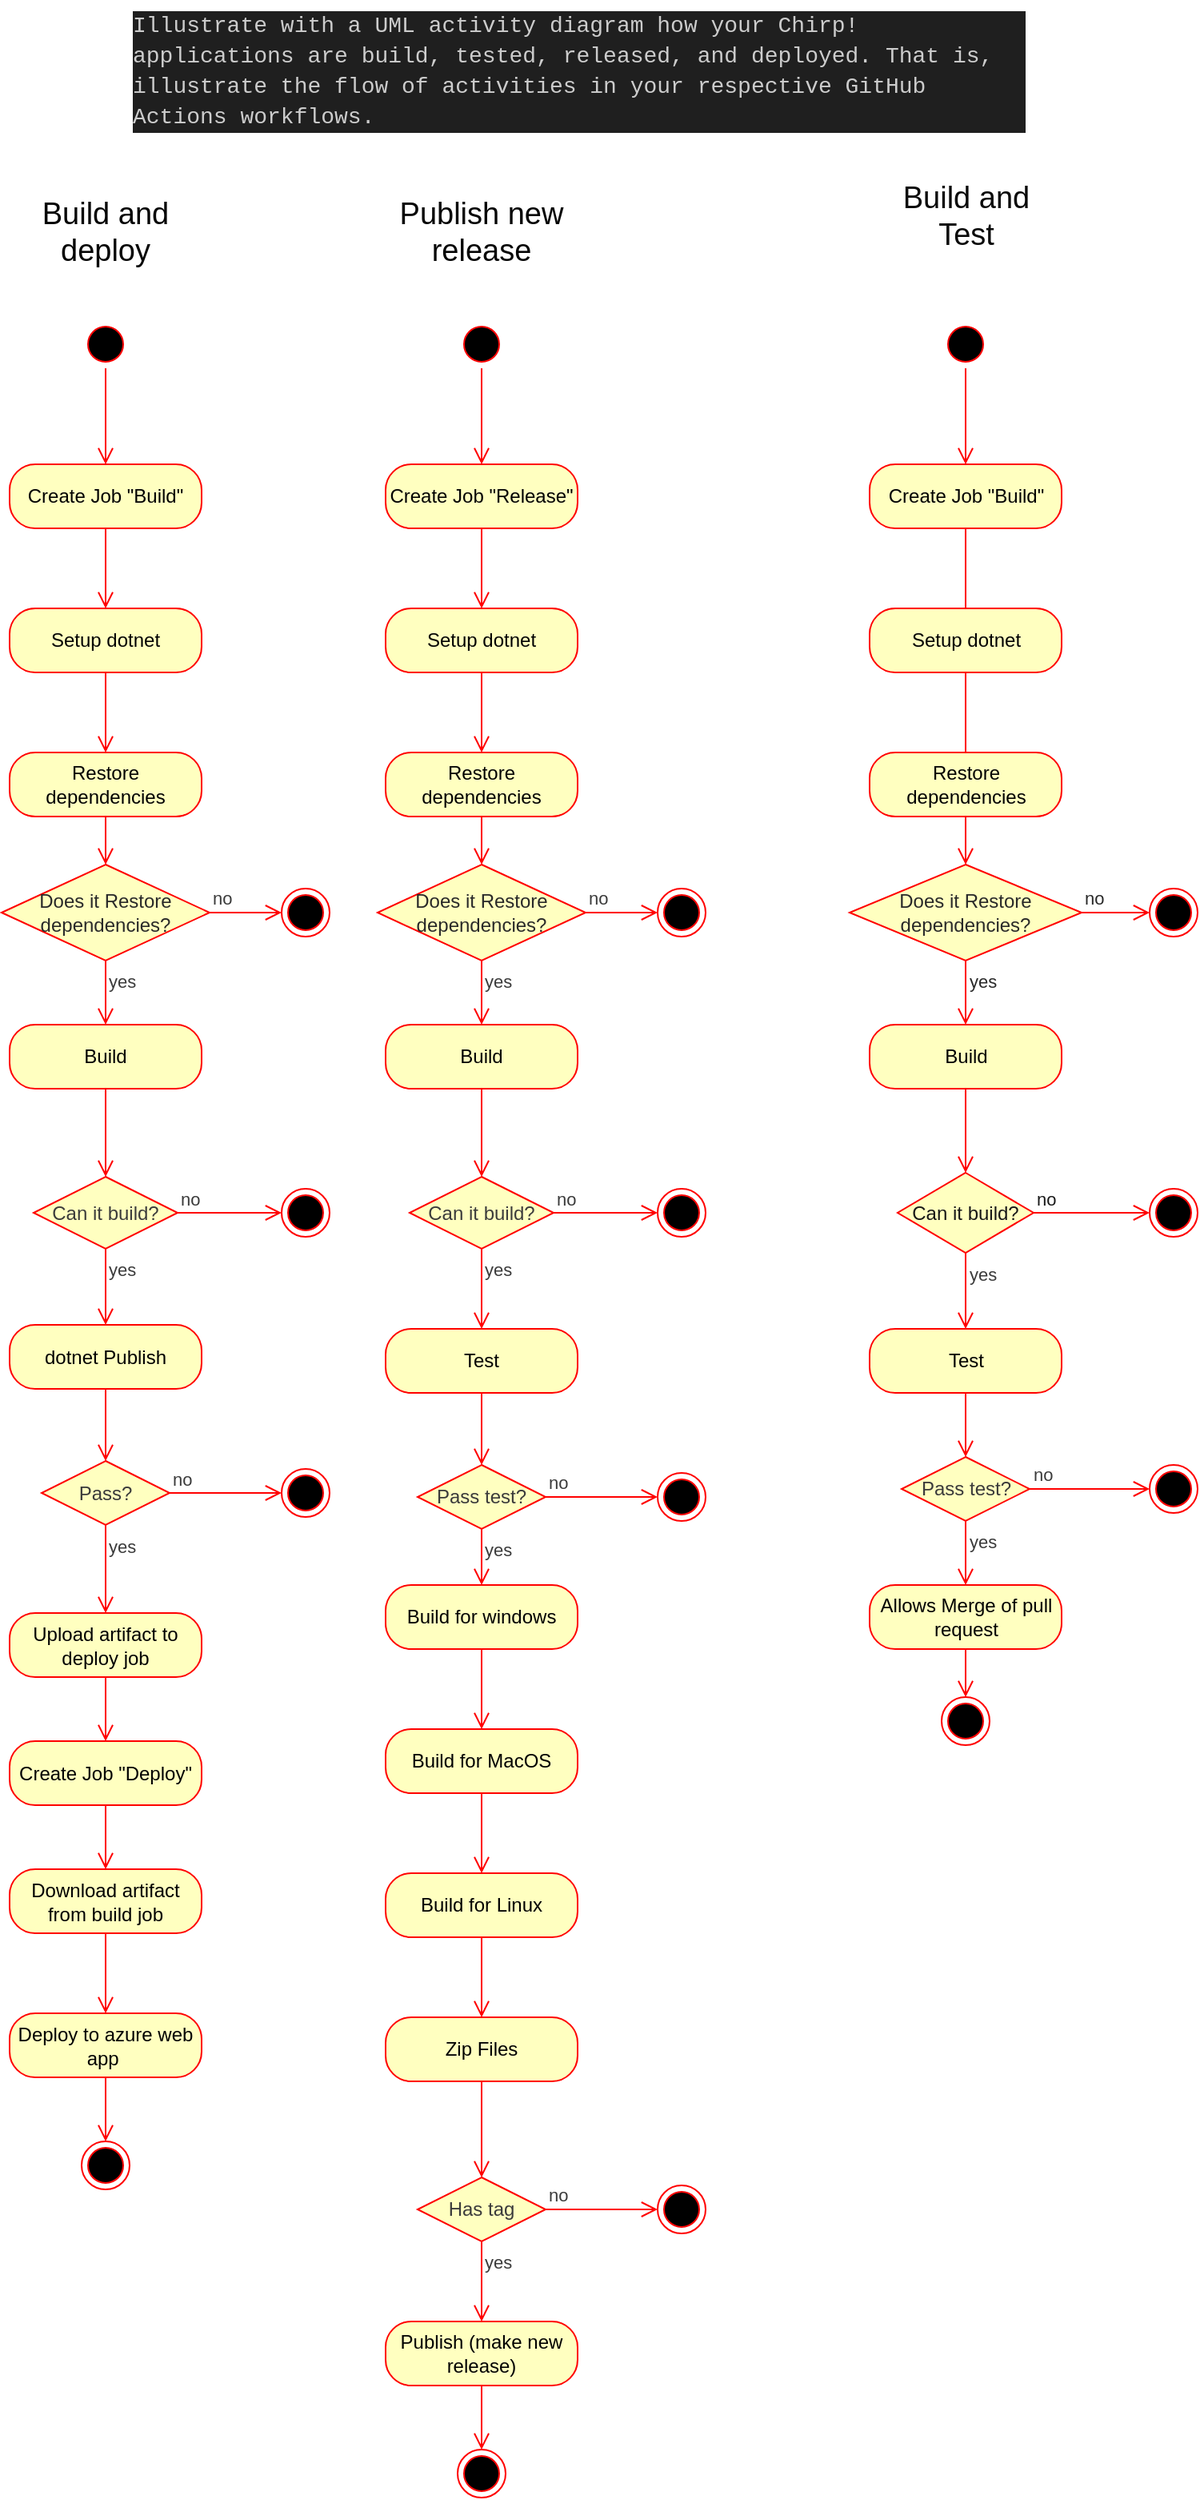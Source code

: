 <mxfile>
    <diagram id="-ArPhzRPO15ttA2Pk8TQ" name="Page-1">
        <mxGraphModel dx="4613" dy="2731" grid="1" gridSize="10" guides="1" tooltips="1" connect="1" arrows="1" fold="1" page="1" pageScale="1" pageWidth="850" pageHeight="1100" background="#ffffff" math="0" shadow="0">
            <root>
                <mxCell id="0"/>
                <mxCell id="1" parent="0"/>
                <mxCell id="25" value="&lt;div style=&quot;color: rgb(204, 204, 204); background-color: rgb(31, 31, 31); font-family: Consolas, &amp;quot;Courier New&amp;quot;, monospace; font-weight: normal; font-size: 14px; line-height: 19px;&quot;&gt;&lt;div&gt;&lt;span style=&quot;color: #cccccc;&quot;&gt;Illustrate with a UML activity diagram how your Chirp! applications are build, tested, released, and deployed. That is, illustrate the flow of activities in your respective GitHub Actions workflows.&lt;/span&gt;&lt;/div&gt;&lt;/div&gt;" style="text;whiteSpace=wrap;html=1;" parent="1" vertex="1">
                    <mxGeometry x="-2460" y="-1050" width="560" height="80" as="geometry"/>
                </mxCell>
                <mxCell id="72" value="" style="ellipse;html=1;shape=startState;fillColor=#000000;strokeColor=#ff0000;" parent="1" vertex="1">
                    <mxGeometry x="-1952.5" y="-850" width="30" height="30" as="geometry"/>
                </mxCell>
                <mxCell id="73" value="" style="edgeStyle=orthogonalEdgeStyle;html=1;verticalAlign=bottom;endArrow=open;endSize=8;strokeColor=#ff0000;entryX=0.5;entryY=0;entryDx=0;entryDy=0;" parent="1" source="72" target="77" edge="1">
                    <mxGeometry relative="1" as="geometry">
                        <mxPoint x="-1937.5" y="-780" as="targetPoint"/>
                    </mxGeometry>
                </mxCell>
                <mxCell id="75" value="&lt;span style=&quot;font-size: 19px;&quot;&gt;Build and Test&lt;/span&gt;" style="text;html=1;strokeColor=none;fillColor=none;align=center;verticalAlign=middle;whiteSpace=wrap;rounded=0;fontColor=#0A0A0A;" parent="1" vertex="1">
                    <mxGeometry x="-1997.5" y="-930" width="120" height="30" as="geometry"/>
                </mxCell>
                <mxCell id="77" value="Create Job &quot;Build&quot;" style="rounded=1;whiteSpace=wrap;html=1;arcSize=40;fontColor=#000000;fillColor=#ffffc0;strokeColor=#ff0000;" parent="1" vertex="1">
                    <mxGeometry x="-1997.5" y="-760" width="120" height="40" as="geometry"/>
                </mxCell>
                <mxCell id="78" value="" style="edgeStyle=orthogonalEdgeStyle;html=1;verticalAlign=bottom;endArrow=open;endSize=8;strokeColor=#ff0000;" parent="1" source="77" edge="1">
                    <mxGeometry relative="1" as="geometry">
                        <mxPoint x="-1937.5" y="-660" as="targetPoint"/>
                    </mxGeometry>
                </mxCell>
                <mxCell id="79" value="Setup dotnet" style="rounded=1;whiteSpace=wrap;html=1;arcSize=40;fontColor=#000000;fillColor=#ffffc0;strokeColor=#ff0000;" parent="1" vertex="1">
                    <mxGeometry x="-1997.5" y="-670" width="120" height="40" as="geometry"/>
                </mxCell>
                <mxCell id="80" value="" style="edgeStyle=orthogonalEdgeStyle;html=1;verticalAlign=bottom;endArrow=open;endSize=8;strokeColor=#ff0000;entryX=0.5;entryY=0;entryDx=0;entryDy=0;" parent="1" source="79" edge="1">
                    <mxGeometry relative="1" as="geometry">
                        <mxPoint x="-1937.5" y="-570" as="targetPoint"/>
                    </mxGeometry>
                </mxCell>
                <mxCell id="91" value="&lt;span class=&quot;pl-s&quot;&gt;Restore dependencies&lt;/span&gt;" style="rounded=1;whiteSpace=wrap;html=1;arcSize=40;fontColor=#000000;fillColor=#ffffc0;strokeColor=#ff0000;" parent="1" vertex="1">
                    <mxGeometry x="-1997.5" y="-580" width="120" height="40" as="geometry"/>
                </mxCell>
                <mxCell id="92" value="" style="edgeStyle=orthogonalEdgeStyle;html=1;verticalAlign=bottom;endArrow=open;endSize=8;strokeColor=#ff0000;fontColor=#292929;entryX=0.5;entryY=0;entryDx=0;entryDy=0;" parent="1" source="91" target="93" edge="1">
                    <mxGeometry relative="1" as="geometry">
                        <mxPoint x="-1937.5" y="-470" as="targetPoint"/>
                    </mxGeometry>
                </mxCell>
                <mxCell id="93" value="Does it&amp;nbsp;&lt;span class=&quot;pl-s&quot;&gt;Restore dependencies?&lt;/span&gt;" style="rhombus;whiteSpace=wrap;html=1;fillColor=#ffffc0;strokeColor=#ff0000;fontColor=#292929;" parent="1" vertex="1">
                    <mxGeometry x="-2010" y="-510" width="145" height="60" as="geometry"/>
                </mxCell>
                <mxCell id="94" value="no" style="edgeStyle=orthogonalEdgeStyle;html=1;align=left;verticalAlign=bottom;endArrow=open;endSize=8;strokeColor=#ff0000;fontColor=#292929;entryX=0;entryY=0.5;entryDx=0;entryDy=0;labelBackgroundColor=none;" parent="1" source="93" target="96" edge="1">
                    <mxGeometry x="-1" relative="1" as="geometry">
                        <mxPoint x="-1832.5" y="-410" as="targetPoint"/>
                    </mxGeometry>
                </mxCell>
                <mxCell id="95" value="yes" style="edgeStyle=orthogonalEdgeStyle;html=1;align=left;verticalAlign=top;endArrow=open;endSize=8;strokeColor=#ff0000;fontColor=#292929;entryX=0.5;entryY=0;entryDx=0;entryDy=0;labelBackgroundColor=none;" parent="1" source="93" target="97" edge="1">
                    <mxGeometry x="-1" relative="1" as="geometry">
                        <mxPoint x="-1972.5" y="-330" as="targetPoint"/>
                    </mxGeometry>
                </mxCell>
                <mxCell id="96" value="" style="ellipse;html=1;shape=endState;fillColor=#000000;strokeColor=#ff0000;fontColor=#292929;" parent="1" vertex="1">
                    <mxGeometry x="-1822.5" y="-495" width="30" height="30" as="geometry"/>
                </mxCell>
                <mxCell id="97" value="Build" style="rounded=1;whiteSpace=wrap;html=1;arcSize=40;fontColor=#000000;fillColor=#ffffc0;strokeColor=#ff0000;" parent="1" vertex="1">
                    <mxGeometry x="-1997.5" y="-410" width="120" height="40" as="geometry"/>
                </mxCell>
                <mxCell id="98" value="" style="edgeStyle=orthogonalEdgeStyle;html=1;verticalAlign=bottom;endArrow=open;endSize=8;strokeColor=#ff0000;fontColor=#A3A3A3;entryX=0.5;entryY=0;entryDx=0;entryDy=0;" parent="1" source="97" target="99" edge="1">
                    <mxGeometry relative="1" as="geometry">
                        <mxPoint x="-1952.5" y="-190" as="targetPoint"/>
                    </mxGeometry>
                </mxCell>
                <mxCell id="99" value="&lt;font color=&quot;#171717&quot;&gt;Can it build?&lt;/font&gt;" style="rhombus;whiteSpace=wrap;html=1;fillColor=#ffffc0;strokeColor=#ff0000;fontColor=#A3A3A3;" parent="1" vertex="1">
                    <mxGeometry x="-1980" y="-317.5" width="85" height="50" as="geometry"/>
                </mxCell>
                <mxCell id="100" value="no" style="edgeStyle=orthogonalEdgeStyle;html=1;align=left;verticalAlign=bottom;endArrow=open;endSize=8;strokeColor=#ff0000;fontColor=#191919;entryX=0;entryY=0.5;entryDx=0;entryDy=0;labelBackgroundColor=none;" parent="1" source="99" target="103" edge="1">
                    <mxGeometry x="-1" relative="1" as="geometry">
                        <mxPoint x="-1864.5" y="-150" as="targetPoint"/>
                    </mxGeometry>
                </mxCell>
                <mxCell id="101" value="&lt;font color=&quot;#3b3b3b&quot;&gt;yes&lt;/font&gt;" style="edgeStyle=orthogonalEdgeStyle;html=1;align=left;verticalAlign=top;endArrow=open;endSize=8;strokeColor=#ff0000;fontColor=#A3A3A3;entryX=0.5;entryY=0;entryDx=0;entryDy=0;labelBackgroundColor=none;" parent="1" source="99" target="104" edge="1">
                    <mxGeometry x="-1" relative="1" as="geometry">
                        <mxPoint x="-1937.5" y="-120" as="targetPoint"/>
                        <Array as="points"/>
                    </mxGeometry>
                </mxCell>
                <mxCell id="103" value="" style="ellipse;html=1;shape=endState;fillColor=#000000;strokeColor=#ff0000;fontColor=#292929;" parent="1" vertex="1">
                    <mxGeometry x="-1822.5" y="-307.5" width="30" height="30" as="geometry"/>
                </mxCell>
                <mxCell id="104" value="Test" style="rounded=1;whiteSpace=wrap;html=1;arcSize=40;fontColor=#000000;fillColor=#ffffc0;strokeColor=#ff0000;" parent="1" vertex="1">
                    <mxGeometry x="-1997.5" y="-220" width="120" height="40" as="geometry"/>
                </mxCell>
                <mxCell id="105" value="" style="edgeStyle=orthogonalEdgeStyle;html=1;verticalAlign=bottom;endArrow=open;endSize=8;strokeColor=#ff0000;labelBackgroundColor=none;fontColor=#3B3B3B;entryX=0.5;entryY=0;entryDx=0;entryDy=0;" parent="1" source="104" target="106" edge="1">
                    <mxGeometry relative="1" as="geometry">
                        <mxPoint x="-1937.5" y="-140" as="targetPoint"/>
                    </mxGeometry>
                </mxCell>
                <mxCell id="106" value="Pass test?" style="rhombus;whiteSpace=wrap;html=1;fillColor=#ffffc0;strokeColor=#ff0000;fontColor=#3B3B3B;" parent="1" vertex="1">
                    <mxGeometry x="-1977.5" y="-140" width="80" height="40" as="geometry"/>
                </mxCell>
                <mxCell id="107" value="no" style="edgeStyle=orthogonalEdgeStyle;html=1;align=left;verticalAlign=bottom;endArrow=open;endSize=8;strokeColor=#ff0000;labelBackgroundColor=none;fontColor=#3B3B3B;entryX=0;entryY=0.5;entryDx=0;entryDy=0;" parent="1" source="106" target="109" edge="1">
                    <mxGeometry x="-1" relative="1" as="geometry">
                        <mxPoint x="-1792.5" y="-110" as="targetPoint"/>
                    </mxGeometry>
                </mxCell>
                <mxCell id="108" value="yes" style="edgeStyle=orthogonalEdgeStyle;html=1;align=left;verticalAlign=top;endArrow=open;endSize=8;strokeColor=#ff0000;labelBackgroundColor=none;fontColor=#3B3B3B;entryX=0.5;entryY=0;entryDx=0;entryDy=0;" parent="1" source="106" target="110" edge="1">
                    <mxGeometry x="-1" relative="1" as="geometry">
                        <mxPoint x="-1932.5" y="-30" as="targetPoint"/>
                    </mxGeometry>
                </mxCell>
                <mxCell id="109" value="" style="ellipse;html=1;shape=endState;fillColor=#000000;strokeColor=#ff0000;fontColor=#3B3B3B;" parent="1" vertex="1">
                    <mxGeometry x="-1822.5" y="-135" width="30" height="30" as="geometry"/>
                </mxCell>
                <mxCell id="110" value="Allows Merge of pull request" style="rounded=1;whiteSpace=wrap;html=1;arcSize=40;fontColor=#000000;fillColor=#ffffc0;strokeColor=#ff0000;" parent="1" vertex="1">
                    <mxGeometry x="-1997.5" y="-60" width="120" height="40" as="geometry"/>
                </mxCell>
                <mxCell id="111" value="" style="edgeStyle=orthogonalEdgeStyle;html=1;verticalAlign=bottom;endArrow=open;endSize=8;strokeColor=#ff0000;labelBackgroundColor=none;fontColor=#3B3B3B;entryX=0.5;entryY=0;entryDx=0;entryDy=0;" parent="1" source="110" target="112" edge="1">
                    <mxGeometry relative="1" as="geometry">
                        <mxPoint x="-1827.5" y="40" as="targetPoint"/>
                    </mxGeometry>
                </mxCell>
                <mxCell id="112" value="" style="ellipse;html=1;shape=endState;fillColor=#000000;strokeColor=#ff0000;fontColor=#3B3B3B;" parent="1" vertex="1">
                    <mxGeometry x="-1952.5" y="10" width="30" height="30" as="geometry"/>
                </mxCell>
                <mxCell id="115" value="&lt;span style=&quot;font-size: 19px;&quot;&gt;Publish new release&lt;/span&gt;" style="text;html=1;strokeColor=none;fillColor=none;align=center;verticalAlign=middle;whiteSpace=wrap;rounded=0;fontColor=#050505;" parent="1" vertex="1">
                    <mxGeometry x="-2300" y="-920" width="120" height="30" as="geometry"/>
                </mxCell>
                <mxCell id="116" value="" style="ellipse;html=1;shape=startState;fillColor=#000000;strokeColor=#ff0000;fontColor=#3B3B3B;" parent="1" vertex="1">
                    <mxGeometry x="-2255" y="-850" width="30" height="30" as="geometry"/>
                </mxCell>
                <mxCell id="117" value="" style="edgeStyle=orthogonalEdgeStyle;html=1;verticalAlign=bottom;endArrow=open;endSize=8;strokeColor=#ff0000;labelBackgroundColor=none;fontColor=#3B3B3B;entryX=0.5;entryY=0;entryDx=0;entryDy=0;" parent="1" source="116" target="118" edge="1">
                    <mxGeometry relative="1" as="geometry">
                        <mxPoint x="-2240" y="-760" as="targetPoint"/>
                    </mxGeometry>
                </mxCell>
                <mxCell id="118" value="Create Job &quot;Release&quot;" style="rounded=1;whiteSpace=wrap;html=1;arcSize=40;fontColor=#000000;fillColor=#ffffc0;strokeColor=#ff0000;" parent="1" vertex="1">
                    <mxGeometry x="-2300" y="-760" width="120" height="40" as="geometry"/>
                </mxCell>
                <mxCell id="119" value="" style="edgeStyle=orthogonalEdgeStyle;html=1;verticalAlign=bottom;endArrow=open;endSize=8;strokeColor=#ff0000;labelBackgroundColor=none;fontColor=#3B3B3B;entryX=0.5;entryY=0;entryDx=0;entryDy=0;" parent="1" source="118" target="120" edge="1">
                    <mxGeometry relative="1" as="geometry">
                        <mxPoint x="-2280" y="-580" as="targetPoint"/>
                    </mxGeometry>
                </mxCell>
                <mxCell id="120" value="Setup dotnet" style="rounded=1;whiteSpace=wrap;html=1;arcSize=40;fontColor=#000000;fillColor=#ffffc0;strokeColor=#ff0000;" parent="1" vertex="1">
                    <mxGeometry x="-2300" y="-670" width="120" height="40" as="geometry"/>
                </mxCell>
                <mxCell id="121" value="" style="edgeStyle=orthogonalEdgeStyle;html=1;verticalAlign=bottom;endArrow=open;endSize=8;strokeColor=#ff0000;labelBackgroundColor=none;fontColor=#3B3B3B;entryX=0.5;entryY=0;entryDx=0;entryDy=0;" parent="1" source="120" target="122" edge="1">
                    <mxGeometry relative="1" as="geometry">
                        <mxPoint x="-2285" y="-460" as="targetPoint"/>
                    </mxGeometry>
                </mxCell>
                <mxCell id="122" value="Restore dependencies" style="rounded=1;whiteSpace=wrap;html=1;arcSize=40;fontColor=#000000;fillColor=#ffffc0;strokeColor=#ff0000;" parent="1" vertex="1">
                    <mxGeometry x="-2300" y="-580" width="120" height="40" as="geometry"/>
                </mxCell>
                <mxCell id="123" value="" style="edgeStyle=orthogonalEdgeStyle;html=1;verticalAlign=bottom;endArrow=open;endSize=8;strokeColor=#ff0000;labelBackgroundColor=none;fontColor=#3B3B3B;entryX=0.5;entryY=0;entryDx=0;entryDy=0;" parent="1" source="122" target="124" edge="1">
                    <mxGeometry relative="1" as="geometry">
                        <mxPoint x="-2280" y="-340" as="targetPoint"/>
                    </mxGeometry>
                </mxCell>
                <mxCell id="124" value="&lt;span style=&quot;color: rgb(41, 41, 41);&quot;&gt;Does it&amp;nbsp;&lt;/span&gt;&lt;span style=&quot;color: rgb(41, 41, 41);&quot; class=&quot;pl-s&quot;&gt;Restore dependencies?&lt;/span&gt;" style="rhombus;whiteSpace=wrap;html=1;fillColor=#ffffc0;strokeColor=#ff0000;fontColor=#3B3B3B;" parent="1" vertex="1">
                    <mxGeometry x="-2305" y="-510" width="130" height="60" as="geometry"/>
                </mxCell>
                <mxCell id="125" value="no" style="edgeStyle=orthogonalEdgeStyle;html=1;align=left;verticalAlign=bottom;endArrow=open;endSize=8;strokeColor=#ff0000;labelBackgroundColor=none;fontColor=#3B3B3B;entryX=0;entryY=0.5;entryDx=0;entryDy=0;" parent="1" source="124" target="127" edge="1">
                    <mxGeometry x="-1" relative="1" as="geometry">
                        <mxPoint x="-2160" y="-480" as="targetPoint"/>
                    </mxGeometry>
                </mxCell>
                <mxCell id="126" value="yes" style="edgeStyle=orthogonalEdgeStyle;html=1;align=left;verticalAlign=top;endArrow=open;endSize=8;strokeColor=#ff0000;labelBackgroundColor=none;fontColor=#3B3B3B;entryX=0.5;entryY=0;entryDx=0;entryDy=0;" parent="1" source="124" target="128" edge="1">
                    <mxGeometry x="-1" relative="1" as="geometry">
                        <mxPoint x="-2420" y="-395" as="targetPoint"/>
                    </mxGeometry>
                </mxCell>
                <mxCell id="127" value="" style="ellipse;html=1;shape=endState;fillColor=#000000;strokeColor=#ff0000;fontColor=#3B3B3B;" parent="1" vertex="1">
                    <mxGeometry x="-2130" y="-495" width="30" height="30" as="geometry"/>
                </mxCell>
                <mxCell id="128" value="Build" style="rounded=1;whiteSpace=wrap;html=1;arcSize=40;fontColor=#000000;fillColor=#ffffc0;strokeColor=#ff0000;" parent="1" vertex="1">
                    <mxGeometry x="-2300" y="-410" width="120" height="40" as="geometry"/>
                </mxCell>
                <mxCell id="129" value="" style="edgeStyle=orthogonalEdgeStyle;html=1;verticalAlign=bottom;endArrow=open;endSize=8;strokeColor=#ff0000;labelBackgroundColor=none;fontColor=#3B3B3B;entryX=0.5;entryY=0;entryDx=0;entryDy=0;" parent="1" source="128" target="133" edge="1">
                    <mxGeometry relative="1" as="geometry">
                        <mxPoint x="-2240" y="-310" as="targetPoint"/>
                    </mxGeometry>
                </mxCell>
                <mxCell id="133" value="Can it build?" style="rhombus;whiteSpace=wrap;html=1;fillColor=#ffffc0;strokeColor=#ff0000;fontColor=#3B3B3B;" parent="1" vertex="1">
                    <mxGeometry x="-2285" y="-315" width="90" height="45" as="geometry"/>
                </mxCell>
                <mxCell id="134" value="no" style="edgeStyle=orthogonalEdgeStyle;html=1;align=left;verticalAlign=bottom;endArrow=open;endSize=8;strokeColor=#ff0000;labelBackgroundColor=none;fontColor=#3B3B3B;entryX=0;entryY=0.5;entryDx=0;entryDy=0;" parent="1" source="133" target="136" edge="1">
                    <mxGeometry x="-1" relative="1" as="geometry">
                        <mxPoint x="-2100" y="-270" as="targetPoint"/>
                    </mxGeometry>
                </mxCell>
                <mxCell id="135" value="yes" style="edgeStyle=orthogonalEdgeStyle;html=1;align=left;verticalAlign=top;endArrow=open;endSize=8;strokeColor=#ff0000;labelBackgroundColor=none;fontColor=#3B3B3B;entryX=0.5;entryY=0;entryDx=0;entryDy=0;" parent="1" source="133" target="137" edge="1">
                    <mxGeometry x="-1" relative="1" as="geometry">
                        <mxPoint x="-2240" y="-190" as="targetPoint"/>
                    </mxGeometry>
                </mxCell>
                <mxCell id="136" value="" style="ellipse;html=1;shape=endState;fillColor=#000000;strokeColor=#ff0000;fontColor=#3B3B3B;" parent="1" vertex="1">
                    <mxGeometry x="-2130" y="-307.5" width="30" height="30" as="geometry"/>
                </mxCell>
                <mxCell id="137" value="Test" style="rounded=1;whiteSpace=wrap;html=1;arcSize=40;fontColor=#000000;fillColor=#ffffc0;strokeColor=#ff0000;" parent="1" vertex="1">
                    <mxGeometry x="-2300" y="-220" width="120" height="40" as="geometry"/>
                </mxCell>
                <mxCell id="138" value="" style="edgeStyle=orthogonalEdgeStyle;html=1;verticalAlign=bottom;endArrow=open;endSize=8;strokeColor=#ff0000;labelBackgroundColor=none;fontColor=#3B3B3B;entryX=0.5;entryY=0;entryDx=0;entryDy=0;" parent="1" source="137" target="139" edge="1">
                    <mxGeometry relative="1" as="geometry">
                        <mxPoint x="-2235" y="-70" as="targetPoint"/>
                    </mxGeometry>
                </mxCell>
                <mxCell id="139" value="Pass test?" style="rhombus;whiteSpace=wrap;html=1;fillColor=#ffffc0;strokeColor=#ff0000;fontColor=#3B3B3B;" parent="1" vertex="1">
                    <mxGeometry x="-2280" y="-135" width="80" height="40" as="geometry"/>
                </mxCell>
                <mxCell id="140" value="no" style="edgeStyle=orthogonalEdgeStyle;html=1;align=left;verticalAlign=bottom;endArrow=open;endSize=8;strokeColor=#ff0000;labelBackgroundColor=none;fontColor=#3B3B3B;entryX=0;entryY=0.5;entryDx=0;entryDy=0;" parent="1" source="139" target="142" edge="1">
                    <mxGeometry x="-1" relative="1" as="geometry">
                        <mxPoint x="-2220" y="-70" as="targetPoint"/>
                    </mxGeometry>
                </mxCell>
                <mxCell id="141" value="yes" style="edgeStyle=orthogonalEdgeStyle;html=1;align=left;verticalAlign=top;endArrow=open;endSize=8;strokeColor=#ff0000;labelBackgroundColor=none;fontColor=#3B3B3B;entryX=0.5;entryY=0;entryDx=0;entryDy=0;" parent="1" source="139" target="143" edge="1">
                    <mxGeometry x="-1" relative="1" as="geometry">
                        <mxPoint x="-2360" y="10" as="targetPoint"/>
                    </mxGeometry>
                </mxCell>
                <mxCell id="142" value="" style="ellipse;html=1;shape=endState;fillColor=#000000;strokeColor=#ff0000;fontColor=#3B3B3B;" parent="1" vertex="1">
                    <mxGeometry x="-2130" y="-130" width="30" height="30" as="geometry"/>
                </mxCell>
                <mxCell id="143" value="Build for windows" style="rounded=1;whiteSpace=wrap;html=1;arcSize=40;fontColor=#000000;fillColor=#ffffc0;strokeColor=#ff0000;" parent="1" vertex="1">
                    <mxGeometry x="-2300" y="-60" width="120" height="40" as="geometry"/>
                </mxCell>
                <mxCell id="144" value="" style="edgeStyle=orthogonalEdgeStyle;html=1;verticalAlign=bottom;endArrow=open;endSize=8;strokeColor=#ff0000;labelBackgroundColor=none;fontColor=#3B3B3B;entryX=0.5;entryY=0;entryDx=0;entryDy=0;" parent="1" source="143" target="145" edge="1">
                    <mxGeometry relative="1" as="geometry">
                        <mxPoint x="-2240" y="40" as="targetPoint"/>
                    </mxGeometry>
                </mxCell>
                <mxCell id="145" value="Build for MacOS" style="rounded=1;whiteSpace=wrap;html=1;arcSize=40;fontColor=#000000;fillColor=#ffffc0;strokeColor=#ff0000;" parent="1" vertex="1">
                    <mxGeometry x="-2300" y="30" width="120" height="40" as="geometry"/>
                </mxCell>
                <mxCell id="146" value="" style="edgeStyle=orthogonalEdgeStyle;html=1;verticalAlign=bottom;endArrow=open;endSize=8;strokeColor=#ff0000;labelBackgroundColor=none;fontColor=#3B3B3B;entryX=0.5;entryY=0;entryDx=0;entryDy=0;" parent="1" source="145" target="147" edge="1">
                    <mxGeometry relative="1" as="geometry">
                        <mxPoint x="-2240" y="150" as="targetPoint"/>
                    </mxGeometry>
                </mxCell>
                <mxCell id="147" value="Build for Linux" style="rounded=1;whiteSpace=wrap;html=1;arcSize=40;fontColor=#000000;fillColor=#ffffc0;strokeColor=#ff0000;" parent="1" vertex="1">
                    <mxGeometry x="-2300" y="120" width="120" height="40" as="geometry"/>
                </mxCell>
                <mxCell id="148" value="" style="edgeStyle=orthogonalEdgeStyle;html=1;verticalAlign=bottom;endArrow=open;endSize=8;strokeColor=#ff0000;labelBackgroundColor=none;fontColor=#3B3B3B;entryX=0.5;entryY=0;entryDx=0;entryDy=0;" parent="1" source="147" target="156" edge="1">
                    <mxGeometry relative="1" as="geometry">
                        <mxPoint x="-2240" y="260" as="targetPoint"/>
                    </mxGeometry>
                </mxCell>
                <mxCell id="156" value="Zip Files" style="rounded=1;whiteSpace=wrap;html=1;arcSize=40;fontColor=#000000;fillColor=#ffffc0;strokeColor=#ff0000;" parent="1" vertex="1">
                    <mxGeometry x="-2300" y="210" width="120" height="40" as="geometry"/>
                </mxCell>
                <mxCell id="157" value="" style="edgeStyle=orthogonalEdgeStyle;html=1;verticalAlign=bottom;endArrow=open;endSize=8;strokeColor=#ff0000;labelBackgroundColor=none;fontColor=#3B3B3B;entryX=0.5;entryY=0;entryDx=0;entryDy=0;" parent="1" source="156" target="158" edge="1">
                    <mxGeometry relative="1" as="geometry">
                        <mxPoint x="-2240" y="390" as="targetPoint"/>
                    </mxGeometry>
                </mxCell>
                <mxCell id="158" value="Has tag" style="rhombus;whiteSpace=wrap;html=1;fillColor=#ffffc0;strokeColor=#ff0000;fontColor=#3B3B3B;" parent="1" vertex="1">
                    <mxGeometry x="-2280" y="310" width="80" height="40" as="geometry"/>
                </mxCell>
                <mxCell id="159" value="no" style="edgeStyle=orthogonalEdgeStyle;html=1;align=left;verticalAlign=bottom;endArrow=open;endSize=8;strokeColor=#ff0000;labelBackgroundColor=none;fontColor=#3B3B3B;entryX=0;entryY=0.5;entryDx=0;entryDy=0;" parent="1" source="158" target="161" edge="1">
                    <mxGeometry x="-1" relative="1" as="geometry">
                        <mxPoint x="-1970" y="350" as="targetPoint"/>
                    </mxGeometry>
                </mxCell>
                <mxCell id="160" value="yes" style="edgeStyle=orthogonalEdgeStyle;html=1;align=left;verticalAlign=top;endArrow=open;endSize=8;strokeColor=#ff0000;labelBackgroundColor=none;fontColor=#3B3B3B;entryX=0.5;entryY=0;entryDx=0;entryDy=0;" parent="1" source="158" target="162" edge="1">
                    <mxGeometry x="-1" relative="1" as="geometry">
                        <mxPoint x="-2110" y="430" as="targetPoint"/>
                    </mxGeometry>
                </mxCell>
                <mxCell id="161" value="" style="ellipse;html=1;shape=endState;fillColor=#000000;strokeColor=#ff0000;fontColor=#3B3B3B;" parent="1" vertex="1">
                    <mxGeometry x="-2130" y="315" width="30" height="30" as="geometry"/>
                </mxCell>
                <mxCell id="162" value="Publish (make new release)" style="rounded=1;whiteSpace=wrap;html=1;arcSize=40;fontColor=#000000;fillColor=#ffffc0;strokeColor=#ff0000;" parent="1" vertex="1">
                    <mxGeometry x="-2300" y="400" width="120" height="40" as="geometry"/>
                </mxCell>
                <mxCell id="163" value="" style="edgeStyle=orthogonalEdgeStyle;html=1;verticalAlign=bottom;endArrow=open;endSize=8;strokeColor=#ff0000;labelBackgroundColor=none;fontColor=#3B3B3B;entryX=0.5;entryY=0;entryDx=0;entryDy=0;" parent="1" source="162" target="164" edge="1">
                    <mxGeometry relative="1" as="geometry">
                        <mxPoint x="-2240" y="510" as="targetPoint"/>
                    </mxGeometry>
                </mxCell>
                <mxCell id="164" value="" style="ellipse;html=1;shape=endState;fillColor=#000000;strokeColor=#ff0000;fontColor=#3B3B3B;" parent="1" vertex="1">
                    <mxGeometry x="-2255" y="480" width="30" height="30" as="geometry"/>
                </mxCell>
                <mxCell id="165" value="&lt;span style=&quot;font-size: 19px;&quot;&gt;Build and deploy&lt;/span&gt;" style="text;html=1;strokeColor=none;fillColor=none;align=center;verticalAlign=middle;whiteSpace=wrap;rounded=0;fontColor=#050505;" parent="1" vertex="1">
                    <mxGeometry x="-2535" y="-920" width="120" height="30" as="geometry"/>
                </mxCell>
                <mxCell id="166" value="" style="ellipse;html=1;shape=startState;fillColor=#000000;strokeColor=#ff0000;fontColor=#3B3B3B;" parent="1" vertex="1">
                    <mxGeometry x="-2490" y="-850" width="30" height="30" as="geometry"/>
                </mxCell>
                <mxCell id="167" value="" style="edgeStyle=orthogonalEdgeStyle;html=1;verticalAlign=bottom;endArrow=open;endSize=8;strokeColor=#ff0000;labelBackgroundColor=none;fontColor=#3B3B3B;entryX=0.5;entryY=0;entryDx=0;entryDy=0;" parent="1" source="166" target="168" edge="1">
                    <mxGeometry relative="1" as="geometry">
                        <mxPoint x="-2440" y="-790" as="targetPoint"/>
                    </mxGeometry>
                </mxCell>
                <mxCell id="168" value="Create Job &quot;Build&quot;" style="rounded=1;whiteSpace=wrap;html=1;arcSize=40;fontColor=#000000;fillColor=#ffffc0;strokeColor=#ff0000;" parent="1" vertex="1">
                    <mxGeometry x="-2535" y="-760" width="120" height="40" as="geometry"/>
                </mxCell>
                <mxCell id="169" value="" style="edgeStyle=orthogonalEdgeStyle;html=1;verticalAlign=bottom;endArrow=open;endSize=8;strokeColor=#ff0000;labelBackgroundColor=none;fontColor=#3B3B3B;entryX=0.5;entryY=0;entryDx=0;entryDy=0;" parent="1" source="168" target="170" edge="1">
                    <mxGeometry relative="1" as="geometry">
                        <mxPoint x="-2475" y="-660" as="targetPoint"/>
                    </mxGeometry>
                </mxCell>
                <mxCell id="170" value="Setup dotnet" style="rounded=1;whiteSpace=wrap;html=1;arcSize=40;fontColor=#000000;fillColor=#ffffc0;strokeColor=#ff0000;" parent="1" vertex="1">
                    <mxGeometry x="-2535" y="-670" width="120" height="40" as="geometry"/>
                </mxCell>
                <mxCell id="171" value="" style="edgeStyle=orthogonalEdgeStyle;html=1;verticalAlign=bottom;endArrow=open;endSize=8;strokeColor=#ff0000;labelBackgroundColor=none;fontColor=#3B3B3B;entryX=0.5;entryY=0;entryDx=0;entryDy=0;" parent="1" source="170" target="172" edge="1">
                    <mxGeometry relative="1" as="geometry">
                        <mxPoint x="-2450" y="-550" as="targetPoint"/>
                    </mxGeometry>
                </mxCell>
                <mxCell id="172" value="Restore dependencies" style="rounded=1;whiteSpace=wrap;html=1;arcSize=40;fontColor=#000000;fillColor=#ffffc0;strokeColor=#ff0000;" parent="1" vertex="1">
                    <mxGeometry x="-2535" y="-580" width="120" height="40" as="geometry"/>
                </mxCell>
                <mxCell id="173" value="" style="edgeStyle=orthogonalEdgeStyle;html=1;verticalAlign=bottom;endArrow=open;endSize=8;strokeColor=#ff0000;labelBackgroundColor=none;fontColor=#3B3B3B;entryX=0.5;entryY=0;entryDx=0;entryDy=0;" parent="1" source="172" target="174" edge="1">
                    <mxGeometry relative="1" as="geometry">
                        <mxPoint x="-2440" y="-500" as="targetPoint"/>
                    </mxGeometry>
                </mxCell>
                <mxCell id="174" value="&lt;span style=&quot;color: rgb(41, 41, 41);&quot;&gt;Does it&amp;nbsp;&lt;/span&gt;&lt;span style=&quot;color: rgb(41, 41, 41);&quot; class=&quot;pl-s&quot;&gt;Restore dependencies?&lt;/span&gt;" style="rhombus;whiteSpace=wrap;html=1;fillColor=#ffffc0;strokeColor=#ff0000;fontColor=#3B3B3B;" parent="1" vertex="1">
                    <mxGeometry x="-2540" y="-510" width="130" height="60" as="geometry"/>
                </mxCell>
                <mxCell id="175" value="no" style="edgeStyle=orthogonalEdgeStyle;html=1;align=left;verticalAlign=bottom;endArrow=open;endSize=8;strokeColor=#ff0000;labelBackgroundColor=none;fontColor=#3B3B3B;entryX=0;entryY=0.5;entryDx=0;entryDy=0;" parent="1" source="174" target="177" edge="1">
                    <mxGeometry x="-1" relative="1" as="geometry">
                        <mxPoint x="-2395" y="-480" as="targetPoint"/>
                    </mxGeometry>
                </mxCell>
                <mxCell id="176" value="yes" style="edgeStyle=orthogonalEdgeStyle;html=1;align=left;verticalAlign=top;endArrow=open;endSize=8;strokeColor=#ff0000;labelBackgroundColor=none;fontColor=#3B3B3B;entryX=0.5;entryY=0;entryDx=0;entryDy=0;" parent="1" source="174" target="178" edge="1">
                    <mxGeometry x="-1" relative="1" as="geometry">
                        <mxPoint x="-2655" y="-395" as="targetPoint"/>
                    </mxGeometry>
                </mxCell>
                <mxCell id="177" value="" style="ellipse;html=1;shape=endState;fillColor=#000000;strokeColor=#ff0000;fontColor=#3B3B3B;" parent="1" vertex="1">
                    <mxGeometry x="-2365" y="-495" width="30" height="30" as="geometry"/>
                </mxCell>
                <mxCell id="178" value="Build" style="rounded=1;whiteSpace=wrap;html=1;arcSize=40;fontColor=#000000;fillColor=#ffffc0;strokeColor=#ff0000;" parent="1" vertex="1">
                    <mxGeometry x="-2535" y="-410" width="120" height="40" as="geometry"/>
                </mxCell>
                <mxCell id="179" value="" style="edgeStyle=orthogonalEdgeStyle;html=1;verticalAlign=bottom;endArrow=open;endSize=8;strokeColor=#ff0000;labelBackgroundColor=none;fontColor=#3B3B3B;entryX=0.5;entryY=0;entryDx=0;entryDy=0;" parent="1" source="178" target="180" edge="1">
                    <mxGeometry relative="1" as="geometry">
                        <mxPoint x="-2475" y="-310" as="targetPoint"/>
                    </mxGeometry>
                </mxCell>
                <mxCell id="180" value="Can it build?" style="rhombus;whiteSpace=wrap;html=1;fillColor=#ffffc0;strokeColor=#ff0000;fontColor=#3B3B3B;" parent="1" vertex="1">
                    <mxGeometry x="-2520" y="-315" width="90" height="45" as="geometry"/>
                </mxCell>
                <mxCell id="181" value="no" style="edgeStyle=orthogonalEdgeStyle;html=1;align=left;verticalAlign=bottom;endArrow=open;endSize=8;strokeColor=#ff0000;labelBackgroundColor=none;fontColor=#3B3B3B;entryX=0;entryY=0.5;entryDx=0;entryDy=0;" parent="1" source="180" target="183" edge="1">
                    <mxGeometry x="-1" relative="1" as="geometry">
                        <mxPoint x="-2335" y="-270" as="targetPoint"/>
                    </mxGeometry>
                </mxCell>
                <mxCell id="182" value="yes" style="edgeStyle=orthogonalEdgeStyle;html=1;align=left;verticalAlign=top;endArrow=open;endSize=8;strokeColor=#ff0000;labelBackgroundColor=none;fontColor=#3B3B3B;entryX=0.5;entryY=0;entryDx=0;entryDy=0;" parent="1" source="180" target="190" edge="1">
                    <mxGeometry x="-1" relative="1" as="geometry">
                        <mxPoint x="-2475" y="-220" as="targetPoint"/>
                    </mxGeometry>
                </mxCell>
                <mxCell id="183" value="" style="ellipse;html=1;shape=endState;fillColor=#000000;strokeColor=#ff0000;fontColor=#3B3B3B;" parent="1" vertex="1">
                    <mxGeometry x="-2365" y="-307.5" width="30" height="30" as="geometry"/>
                </mxCell>
                <mxCell id="190" value="dotnet Publish" style="rounded=1;whiteSpace=wrap;html=1;arcSize=40;fontColor=#000000;fillColor=#ffffc0;strokeColor=#ff0000;" parent="1" vertex="1">
                    <mxGeometry x="-2535" y="-222.5" width="120" height="40" as="geometry"/>
                </mxCell>
                <mxCell id="191" value="" style="edgeStyle=orthogonalEdgeStyle;html=1;verticalAlign=bottom;endArrow=open;endSize=8;strokeColor=#ff0000;labelBackgroundColor=none;fontColor=#3B3B3B;entryX=0.5;entryY=0;entryDx=0;entryDy=0;" parent="1" source="190" target="192" edge="1">
                    <mxGeometry relative="1" as="geometry">
                        <mxPoint x="-2475" y="-112.5" as="targetPoint"/>
                    </mxGeometry>
                </mxCell>
                <mxCell id="192" value="Pass?" style="rhombus;whiteSpace=wrap;html=1;fillColor=#ffffc0;strokeColor=#ff0000;fontColor=#3B3B3B;" parent="1" vertex="1">
                    <mxGeometry x="-2515" y="-137.5" width="80" height="40" as="geometry"/>
                </mxCell>
                <mxCell id="193" value="no" style="edgeStyle=orthogonalEdgeStyle;html=1;align=left;verticalAlign=bottom;endArrow=open;endSize=8;strokeColor=#ff0000;labelBackgroundColor=none;fontColor=#3B3B3B;" parent="1" source="192" target="195" edge="1">
                    <mxGeometry x="-1" relative="1" as="geometry">
                        <mxPoint x="-2335" y="-77.5" as="targetPoint"/>
                    </mxGeometry>
                </mxCell>
                <mxCell id="194" value="yes" style="edgeStyle=orthogonalEdgeStyle;html=1;align=left;verticalAlign=top;endArrow=open;endSize=8;strokeColor=#ff0000;labelBackgroundColor=none;fontColor=#3B3B3B;entryX=0.5;entryY=0;entryDx=0;entryDy=0;" parent="1" source="192" target="198" edge="1">
                    <mxGeometry x="-1" relative="1" as="geometry">
                        <mxPoint x="-2475" y="-52.5" as="targetPoint"/>
                    </mxGeometry>
                </mxCell>
                <mxCell id="195" value="" style="ellipse;html=1;shape=endState;fillColor=#000000;strokeColor=#ff0000;fontColor=#3B3B3B;" parent="1" vertex="1">
                    <mxGeometry x="-2365" y="-132.5" width="30" height="30" as="geometry"/>
                </mxCell>
                <mxCell id="198" value="Upload artifact to deploy job" style="rounded=1;whiteSpace=wrap;html=1;arcSize=40;fontColor=#000000;fillColor=#ffffc0;strokeColor=#ff0000;" parent="1" vertex="1">
                    <mxGeometry x="-2535" y="-42.5" width="120" height="40" as="geometry"/>
                </mxCell>
                <mxCell id="199" value="" style="edgeStyle=orthogonalEdgeStyle;html=1;verticalAlign=bottom;endArrow=open;endSize=8;strokeColor=#ff0000;labelBackgroundColor=none;fontColor=#3B3B3B;entryX=0.5;entryY=0;entryDx=0;entryDy=0;" parent="1" source="198" target="200" edge="1">
                    <mxGeometry relative="1" as="geometry">
                        <mxPoint x="-2475" y="37.5" as="targetPoint"/>
                    </mxGeometry>
                </mxCell>
                <mxCell id="200" value="Create Job &quot;Deploy&quot;" style="rounded=1;whiteSpace=wrap;html=1;arcSize=40;fontColor=#000000;fillColor=#ffffc0;strokeColor=#ff0000;" parent="1" vertex="1">
                    <mxGeometry x="-2535" y="37.5" width="120" height="40" as="geometry"/>
                </mxCell>
                <mxCell id="201" value="" style="edgeStyle=orthogonalEdgeStyle;html=1;verticalAlign=bottom;endArrow=open;endSize=8;strokeColor=#ff0000;labelBackgroundColor=none;fontColor=#3B3B3B;entryX=0.5;entryY=0;entryDx=0;entryDy=0;" parent="1" source="200" target="202" edge="1">
                    <mxGeometry relative="1" as="geometry">
                        <mxPoint x="-2475" y="137.5" as="targetPoint"/>
                    </mxGeometry>
                </mxCell>
                <mxCell id="202" value="Download artifact from build job" style="rounded=1;whiteSpace=wrap;html=1;arcSize=40;fontColor=#000000;fillColor=#ffffc0;strokeColor=#ff0000;" parent="1" vertex="1">
                    <mxGeometry x="-2535" y="117.5" width="120" height="40" as="geometry"/>
                </mxCell>
                <mxCell id="203" value="" style="edgeStyle=orthogonalEdgeStyle;html=1;verticalAlign=bottom;endArrow=open;endSize=8;strokeColor=#ff0000;labelBackgroundColor=none;fontColor=#3B3B3B;entryX=0.5;entryY=0;entryDx=0;entryDy=0;" parent="1" source="202" target="204" edge="1">
                    <mxGeometry relative="1" as="geometry">
                        <mxPoint x="-2475" y="187.5" as="targetPoint"/>
                    </mxGeometry>
                </mxCell>
                <mxCell id="204" value="Deploy to azure web app&amp;nbsp;" style="rounded=1;whiteSpace=wrap;html=1;arcSize=40;fontColor=#000000;fillColor=#ffffc0;strokeColor=#ff0000;" parent="1" vertex="1">
                    <mxGeometry x="-2535" y="207.5" width="120" height="40" as="geometry"/>
                </mxCell>
                <mxCell id="205" value="" style="edgeStyle=orthogonalEdgeStyle;html=1;verticalAlign=bottom;endArrow=open;endSize=8;strokeColor=#ff0000;labelBackgroundColor=none;fontColor=#3B3B3B;entryX=0.5;entryY=0;entryDx=0;entryDy=0;" parent="1" source="204" target="206" edge="1">
                    <mxGeometry relative="1" as="geometry">
                        <mxPoint x="-2475" y="307.5" as="targetPoint"/>
                    </mxGeometry>
                </mxCell>
                <mxCell id="206" value="" style="ellipse;html=1;shape=endState;fillColor=#000000;strokeColor=#ff0000;fontColor=#3B3B3B;" parent="1" vertex="1">
                    <mxGeometry x="-2490" y="287.5" width="30" height="30" as="geometry"/>
                </mxCell>
            </root>
        </mxGraphModel>
    </diagram>
</mxfile>